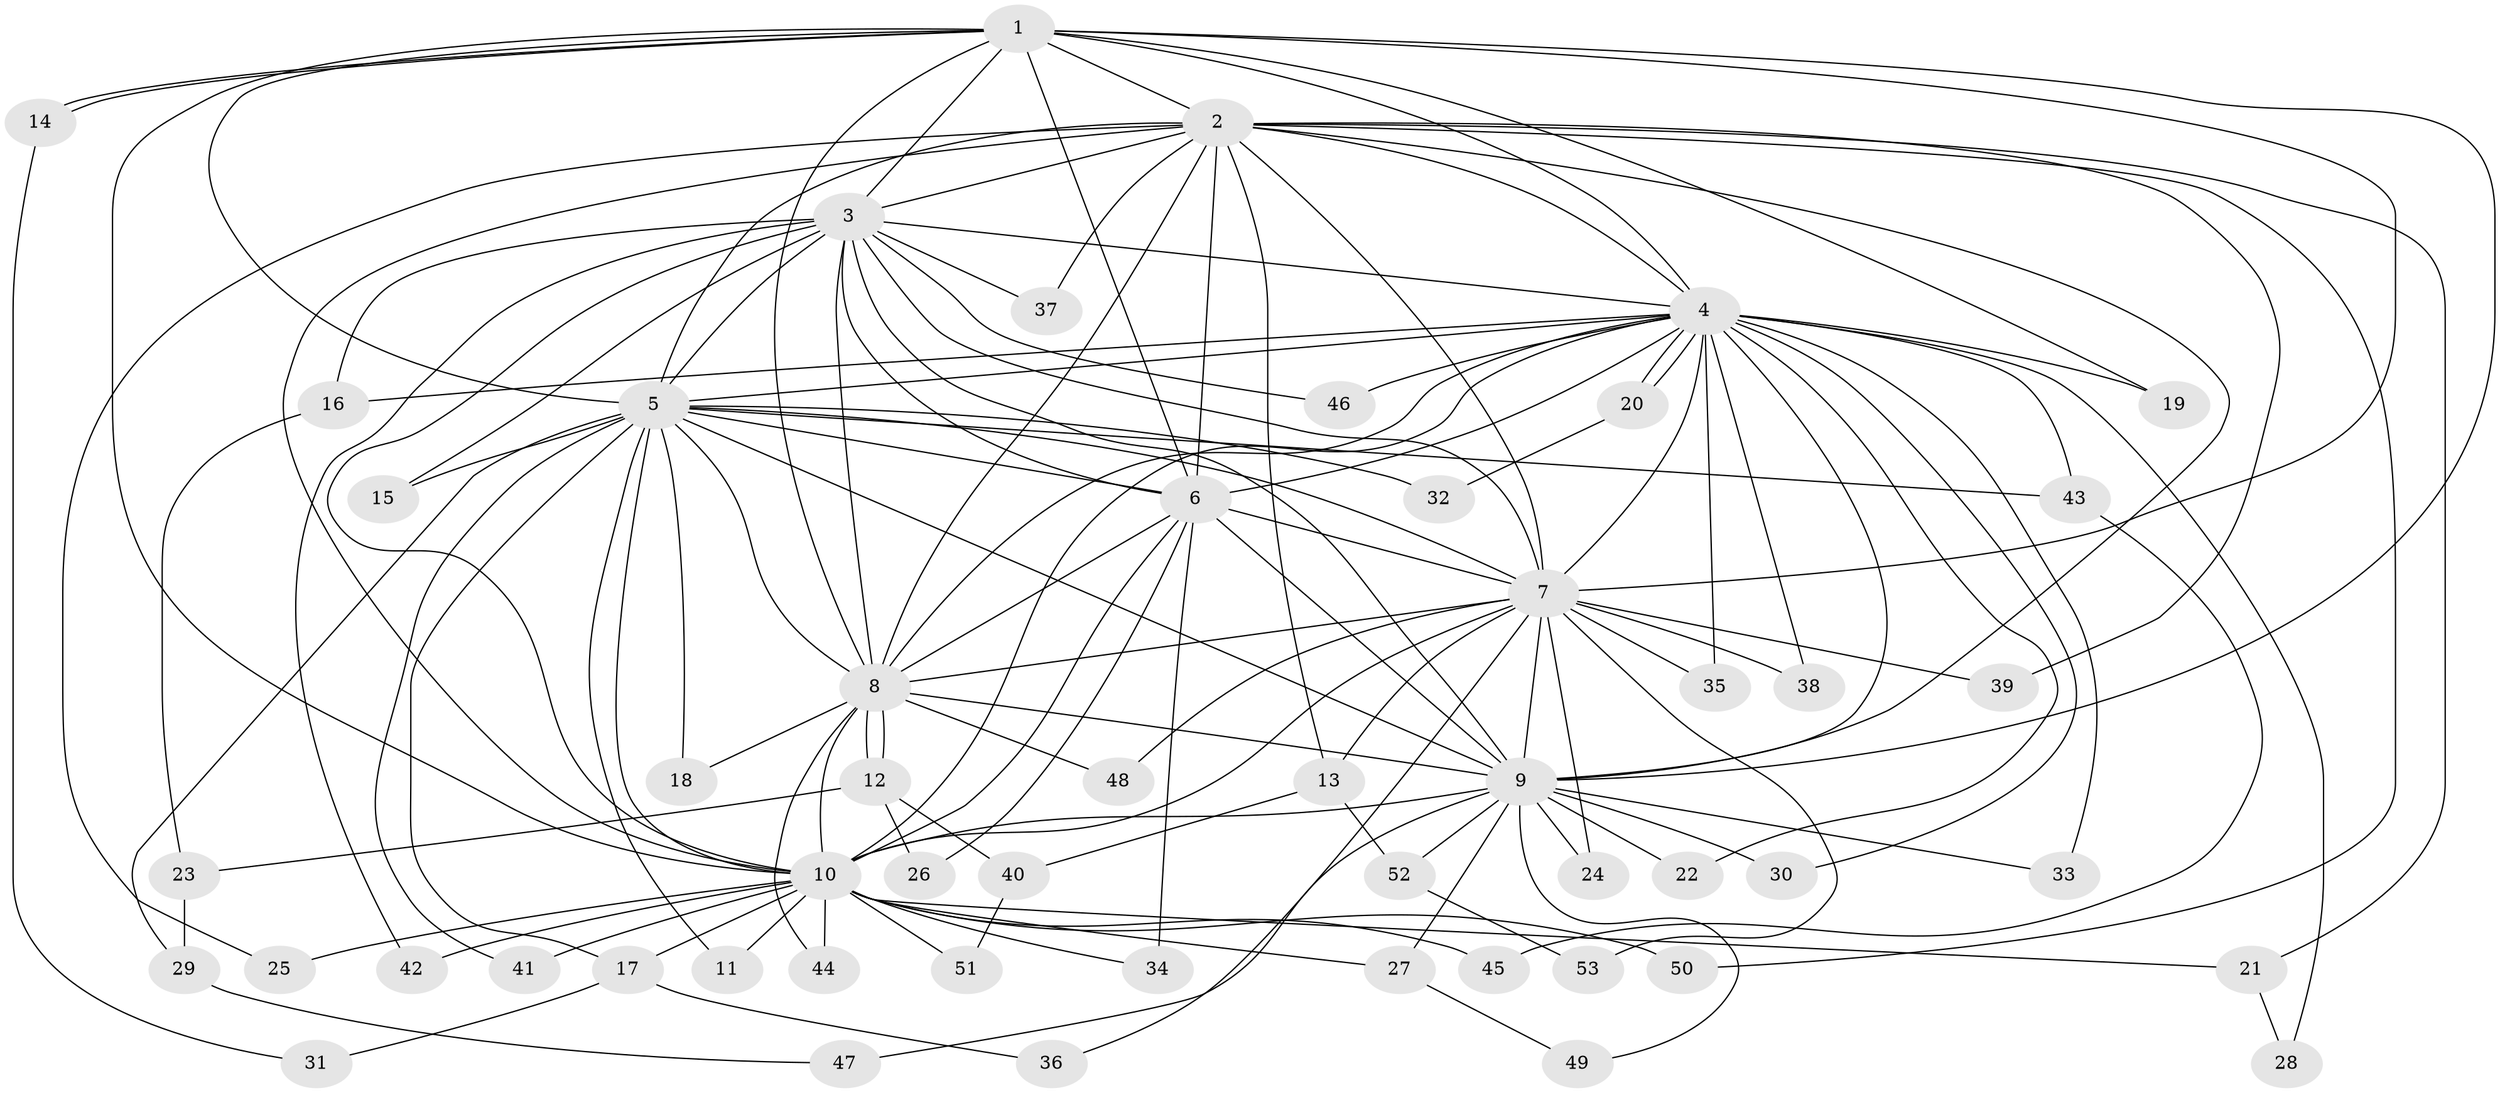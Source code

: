 // Generated by graph-tools (version 1.1) at 2025/49/03/09/25 03:49:40]
// undirected, 53 vertices, 131 edges
graph export_dot {
graph [start="1"]
  node [color=gray90,style=filled];
  1;
  2;
  3;
  4;
  5;
  6;
  7;
  8;
  9;
  10;
  11;
  12;
  13;
  14;
  15;
  16;
  17;
  18;
  19;
  20;
  21;
  22;
  23;
  24;
  25;
  26;
  27;
  28;
  29;
  30;
  31;
  32;
  33;
  34;
  35;
  36;
  37;
  38;
  39;
  40;
  41;
  42;
  43;
  44;
  45;
  46;
  47;
  48;
  49;
  50;
  51;
  52;
  53;
  1 -- 2;
  1 -- 3;
  1 -- 4;
  1 -- 5;
  1 -- 6;
  1 -- 7;
  1 -- 8;
  1 -- 9;
  1 -- 10;
  1 -- 14;
  1 -- 14;
  1 -- 19;
  2 -- 3;
  2 -- 4;
  2 -- 5;
  2 -- 6;
  2 -- 7;
  2 -- 8;
  2 -- 9;
  2 -- 10;
  2 -- 13;
  2 -- 21;
  2 -- 25;
  2 -- 37;
  2 -- 39;
  2 -- 50;
  3 -- 4;
  3 -- 5;
  3 -- 6;
  3 -- 7;
  3 -- 8;
  3 -- 9;
  3 -- 10;
  3 -- 15;
  3 -- 16;
  3 -- 37;
  3 -- 42;
  3 -- 46;
  4 -- 5;
  4 -- 6;
  4 -- 7;
  4 -- 8;
  4 -- 9;
  4 -- 10;
  4 -- 16;
  4 -- 19;
  4 -- 20;
  4 -- 20;
  4 -- 22;
  4 -- 28;
  4 -- 30;
  4 -- 33;
  4 -- 35;
  4 -- 38;
  4 -- 43;
  4 -- 46;
  5 -- 6;
  5 -- 7;
  5 -- 8;
  5 -- 9;
  5 -- 10;
  5 -- 11;
  5 -- 15;
  5 -- 17;
  5 -- 18;
  5 -- 29;
  5 -- 32;
  5 -- 41;
  5 -- 43;
  6 -- 7;
  6 -- 8;
  6 -- 9;
  6 -- 10;
  6 -- 26;
  6 -- 34;
  7 -- 8;
  7 -- 9;
  7 -- 10;
  7 -- 13;
  7 -- 24;
  7 -- 35;
  7 -- 36;
  7 -- 38;
  7 -- 39;
  7 -- 48;
  7 -- 53;
  8 -- 9;
  8 -- 10;
  8 -- 12;
  8 -- 12;
  8 -- 18;
  8 -- 44;
  8 -- 48;
  9 -- 10;
  9 -- 22;
  9 -- 24;
  9 -- 27;
  9 -- 30;
  9 -- 33;
  9 -- 47;
  9 -- 49;
  9 -- 52;
  10 -- 11;
  10 -- 17;
  10 -- 21;
  10 -- 25;
  10 -- 27;
  10 -- 34;
  10 -- 41;
  10 -- 42;
  10 -- 44;
  10 -- 45;
  10 -- 50;
  10 -- 51;
  12 -- 23;
  12 -- 26;
  12 -- 40;
  13 -- 40;
  13 -- 52;
  14 -- 31;
  16 -- 23;
  17 -- 31;
  17 -- 36;
  20 -- 32;
  21 -- 28;
  23 -- 29;
  27 -- 49;
  29 -- 47;
  40 -- 51;
  43 -- 45;
  52 -- 53;
}

